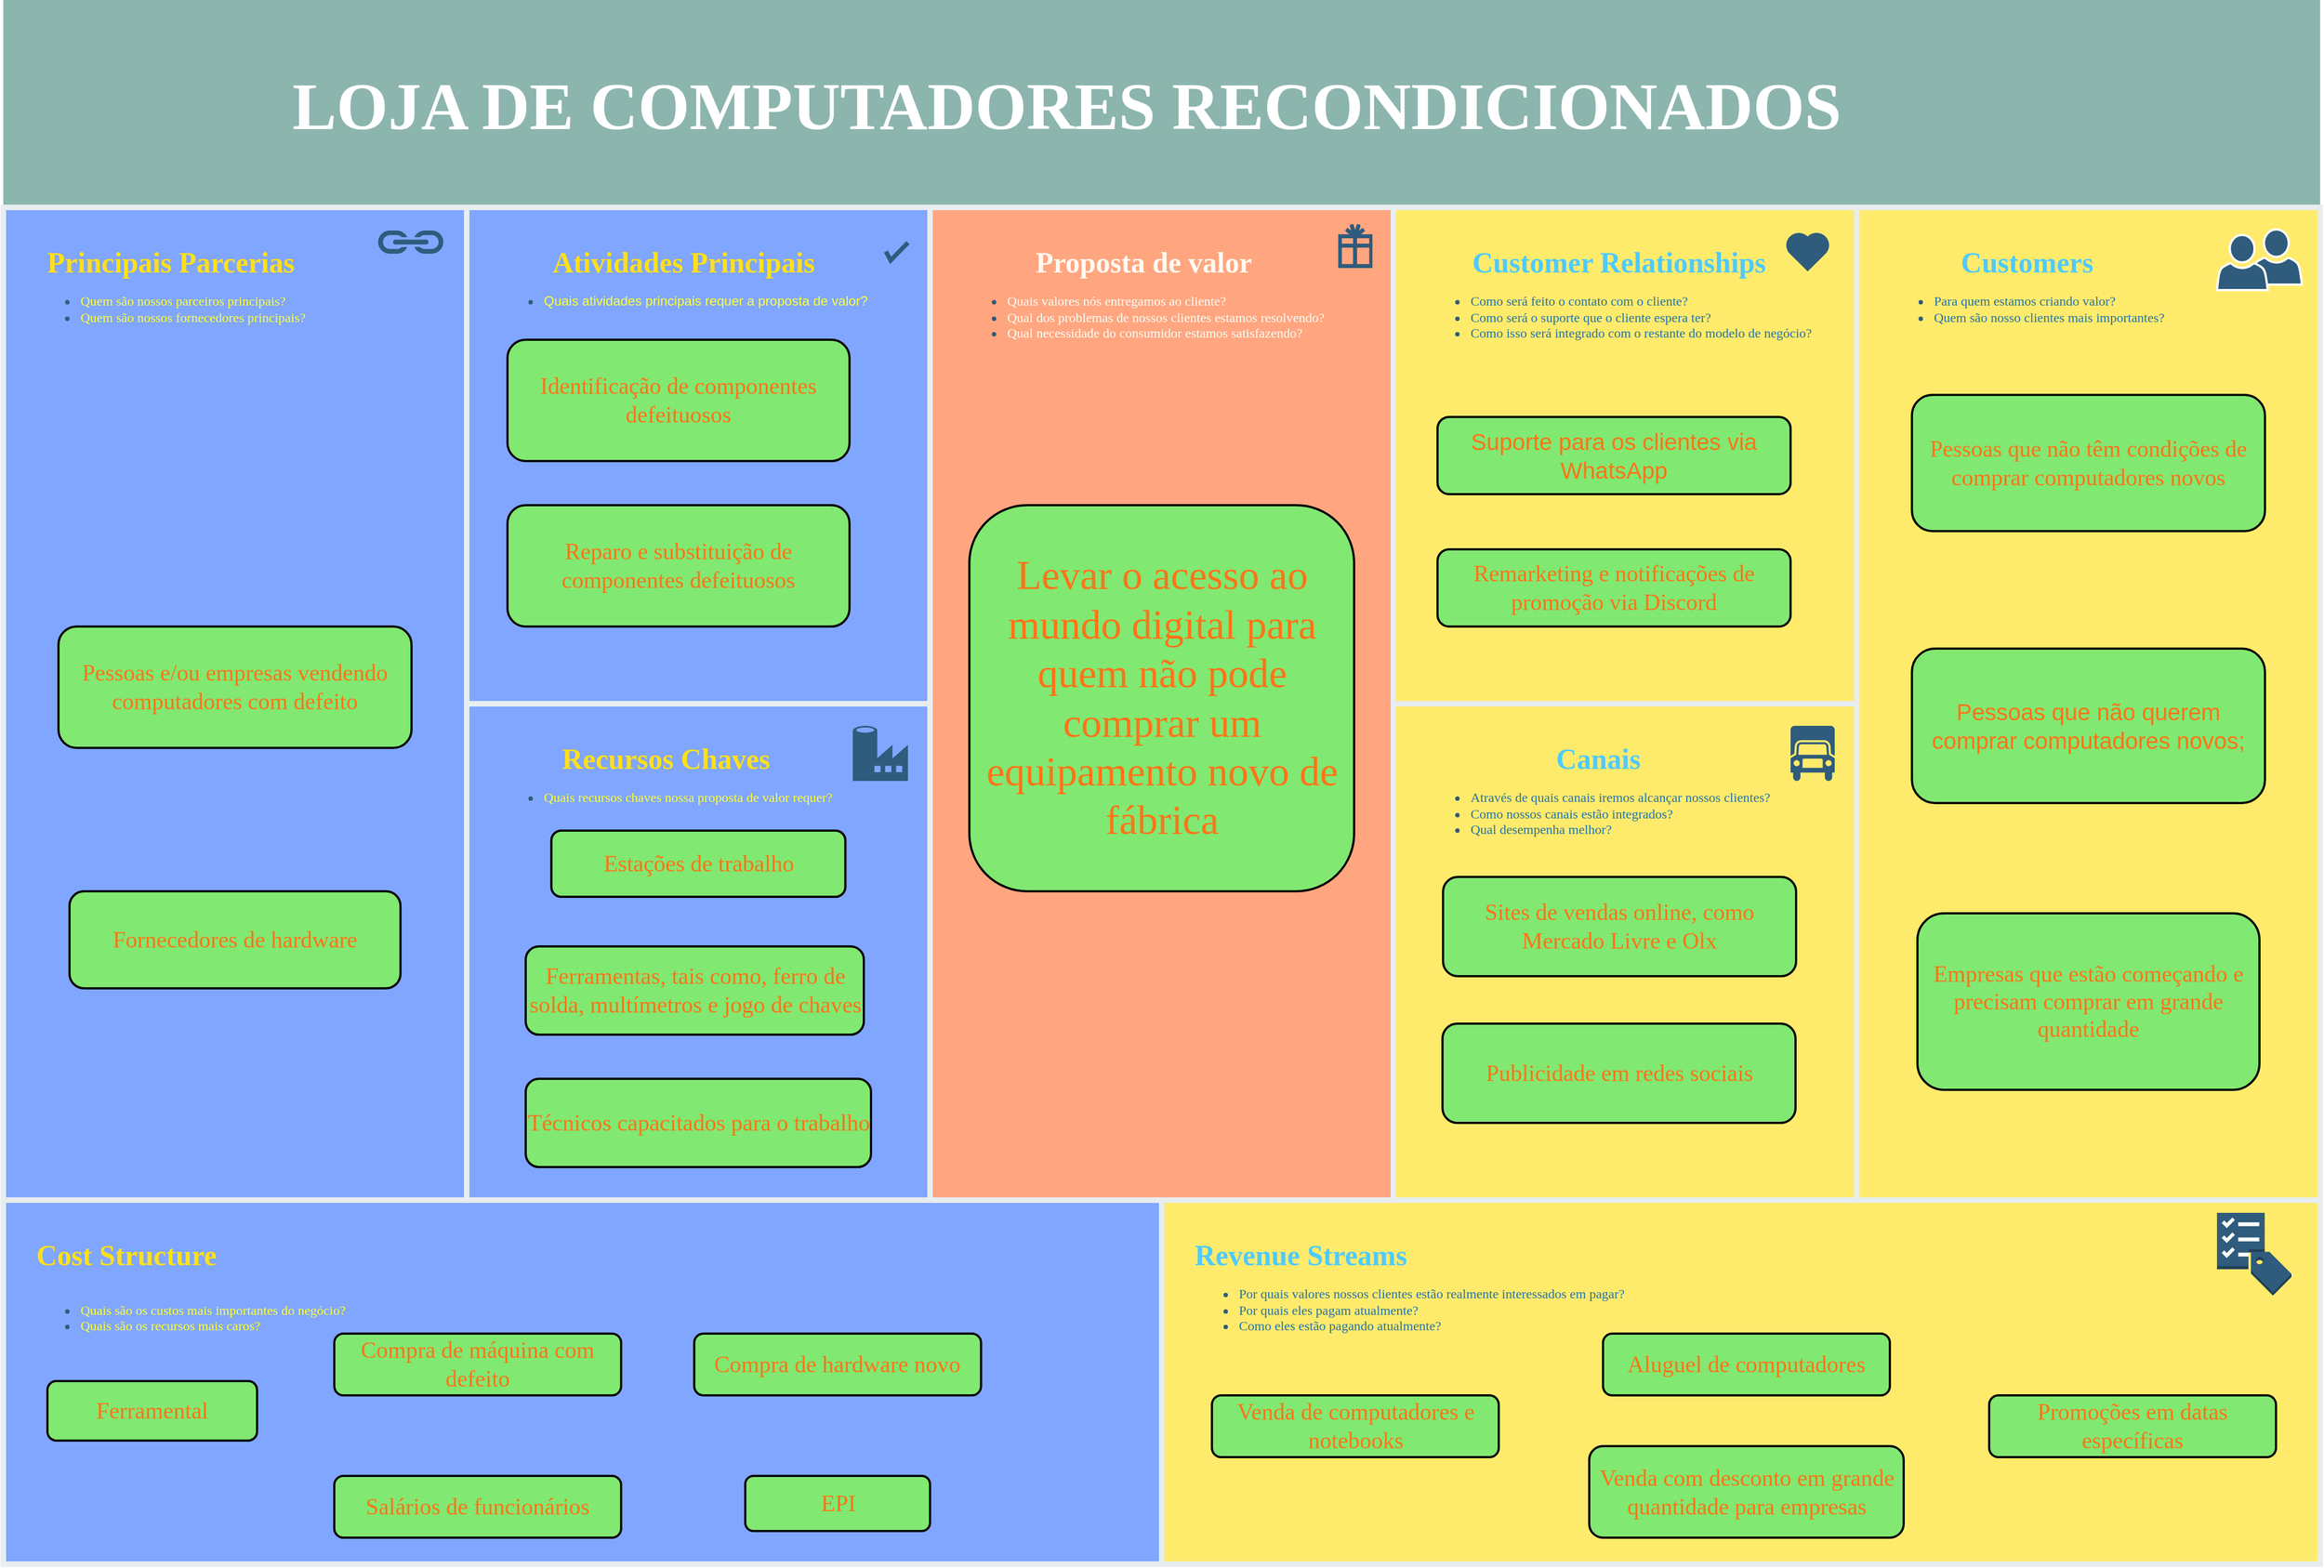 <mxfile version="14.5.10" type="github"><diagram id="07fea595-8f29-1299-0266-81d95cde20df" name="Page-1"><mxGraphModel dx="5893" dy="1940" grid="1" gridSize="10" guides="1" tooltips="1" connect="1" arrows="1" fold="1" page="1" pageScale="1" pageWidth="1169" pageHeight="827" background="#ffffff" math="0" shadow="0"><root><mxCell id="0"/><mxCell id="1" parent="0"/><mxCell id="698" value="" style="rounded=0;whiteSpace=wrap;html=1;shadow=0;labelBackgroundColor=none;strokeColor=none;strokeWidth=3;fontSize=60;fontColor=#2F5B7C;align=left;fillColor=#8CB5AE;" parent="1" vertex="1"><mxGeometry x="-2210" y="32" width="2100" height="1418" as="geometry"/></mxCell><mxCell id="699" value="&lt;div style=&quot;text-align: center ; font-size: 26px&quot;&gt;&lt;font style=&quot;font-size: 26px&quot; color=&quot;#4fcaff&quot; face=&quot;Comic Sans MS&quot;&gt;&lt;b&gt;Customer Relationships&lt;/b&gt;&lt;/font&gt;&lt;/div&gt;&lt;div&gt;&lt;ul&gt;&lt;li&gt;&lt;font color=&quot;#2871a8&quot; face=&quot;Comic Sans MS&quot;&gt;Como será feito o contato com o cliente?&lt;/font&gt;&lt;/li&gt;&lt;li&gt;&lt;font color=&quot;#2871a8&quot; face=&quot;Comic Sans MS&quot;&gt;Como será o suporte que o cliente espera ter?&lt;/font&gt;&lt;/li&gt;&lt;li&gt;&lt;font color=&quot;#2871a8&quot; face=&quot;Comic Sans MS&quot;&gt;Como isso será integrado com o restante do modelo de negócio?&lt;/font&gt;&lt;/li&gt;&lt;/ul&gt;&lt;/div&gt;&lt;div&gt;&lt;br&gt;&lt;/div&gt;&lt;div&gt;&lt;br&gt;&lt;/div&gt;&lt;b&gt;&lt;/b&gt;" style="rounded=0;whiteSpace=wrap;html=1;shadow=0;labelBackgroundColor=none;strokeColor=#e8edf0;strokeWidth=5;fontSize=12;fontColor=#2F5B7C;align=left;verticalAlign=top;spacing=30;fillColor=#FFEB6B;" parent="1" vertex="1"><mxGeometry x="-950" y="220" width="420" height="450" as="geometry"/></mxCell><mxCell id="700" value="&lt;div style=&quot;text-align: center&quot;&gt;&lt;b style=&quot;font-size: 26px ; color: rgb(255 , 224 , 25) ; font-family: &amp;#34;comic sans ms&amp;#34;&quot;&gt;Principais Parcerias&lt;/b&gt;&lt;br&gt;&lt;/div&gt;&lt;font style=&quot;font-size: 12px&quot;&gt;&lt;ul&gt;&lt;li&gt;&lt;font style=&quot;font-size: 12px&quot; color=&quot;#ffff38&quot;&gt;&lt;font style=&quot;font-family: &amp;#34;comic sans ms&amp;#34;&quot;&gt;Quem são nossos parceiros principais&lt;/font&gt;&lt;font style=&quot;font-family: &amp;#34;comic sans ms&amp;#34;&quot;&gt;?&lt;/font&gt;&lt;/font&gt;&lt;/li&gt;&lt;li&gt;&lt;font style=&quot;font-size: 12px&quot; color=&quot;#ffff38&quot;&gt;&lt;span style=&quot;font-family: &amp;#34;comic sans ms&amp;#34;&quot;&gt;Quem são nossos fornecedores principais?&lt;/span&gt;&lt;/font&gt;&lt;/li&gt;&lt;/ul&gt;&lt;font style=&quot;font-size: 12px&quot;&gt;&lt;br style=&quot;font-size: 12px&quot;&gt;&lt;/font&gt;&lt;br style=&quot;font-size: 12px&quot;&gt;&lt;/font&gt;&lt;br&gt;&lt;div style=&quot;font-size: 12px&quot;&gt;&lt;br style=&quot;font-size: 12px&quot;&gt;&lt;/div&gt;" style="rounded=0;whiteSpace=wrap;html=1;shadow=0;labelBackgroundColor=none;strokeWidth=5;fontSize=12;fontColor=#2F5B7C;align=left;verticalAlign=top;spacing=30;fillColor=#80A6FF;strokeColor=#E8EDF0;" parent="1" vertex="1"><mxGeometry x="-2210" y="220" width="420" height="900" as="geometry"/></mxCell><mxCell id="701" value="&lt;div style=&quot;text-align: center&quot;&gt;&lt;span style=&quot;font-size: 26px ; font-family: &amp;#34;comic sans ms&amp;#34;&quot;&gt;&lt;font color=&quot;#ffe019&quot;&gt;&lt;b&gt;Atividades Principais&lt;/b&gt;&lt;/font&gt;&lt;/span&gt;&lt;/div&gt;&lt;font&gt;&lt;ul&gt;&lt;li&gt;&lt;font&gt;&lt;span style=&quot;color: rgb(255 , 255 , 56)&quot;&gt;Quais atividades principais requer a proposta de valor?&lt;/span&gt;&lt;/font&gt;&lt;/li&gt;&lt;/ul&gt;&lt;div&gt;&lt;br&gt;&lt;/div&gt;&lt;/font&gt;&lt;div&gt;&lt;br&gt;&lt;/div&gt;&lt;div&gt;&lt;br&gt;&lt;/div&gt;&lt;div&gt;&lt;br&gt;&lt;/div&gt;" style="rounded=0;whiteSpace=wrap;html=1;shadow=0;labelBackgroundColor=none;strokeColor=#e8edf0;strokeWidth=5;fontSize=12;fontColor=#2F5B7C;align=left;verticalAlign=top;spacing=30;fillColor=#80A6FF;perimeterSpacing=0;" parent="1" vertex="1"><mxGeometry x="-1790" y="220" width="420" height="450" as="geometry"/></mxCell><mxCell id="702" value="&lt;div style=&quot;text-align: center&quot;&gt;&lt;font style=&quot;font-size: 26px&quot; face=&quot;Comic Sans MS&quot; color=&quot;#ffe019&quot;&gt;&lt;b&gt;Recursos Chaves&lt;/b&gt;&lt;/font&gt;&lt;/div&gt;&lt;div&gt;&lt;ul&gt;&lt;li&gt;&lt;font face=&quot;Comic Sans MS&quot; color=&quot;#ffff38&quot;&gt;Quais recursos chaves nossa proposta de valor requer?&lt;/font&gt;&lt;/li&gt;&lt;/ul&gt;&lt;/div&gt;&lt;div&gt;&lt;br&gt;&lt;/div&gt;&lt;div&gt;&lt;br&gt;&lt;/div&gt;&lt;div style=&quot;font-size: 10px&quot;&gt;&lt;br&gt;&lt;/div&gt;" style="rounded=0;whiteSpace=wrap;html=1;shadow=0;labelBackgroundColor=none;strokeColor=#e8edf0;strokeWidth=5;fontSize=12;fontColor=#2F5B7C;align=left;verticalAlign=top;spacing=30;fillColor=#80A6FF;" parent="1" vertex="1"><mxGeometry x="-1790" y="670" width="420" height="450" as="geometry"/></mxCell><mxCell id="703" value="&lt;div style=&quot;text-align: center ; font-size: 26px&quot;&gt;&lt;font style=&quot;font-size: 26px&quot; face=&quot;Comic Sans MS&quot;&gt;&lt;b&gt;&lt;font color=&quot;#fffaf2&quot;&gt;Proposta de valor&lt;/font&gt;&lt;br&gt;&lt;/b&gt;&lt;/font&gt;&lt;/div&gt;&lt;div&gt;&lt;ul&gt;&lt;li&gt;&lt;font face=&quot;Comic Sans MS&quot; color=&quot;#fafff7&quot;&gt;Quais valores nós entregamos ao cliente?&lt;/font&gt;&lt;/li&gt;&lt;li&gt;&lt;font face=&quot;Comic Sans MS&quot; color=&quot;#fafff7&quot;&gt;Qual dos problemas de nossos clientes estamos resolvendo?&lt;/font&gt;&lt;/li&gt;&lt;li&gt;&lt;font face=&quot;Comic Sans MS&quot; color=&quot;#fafff7&quot;&gt;Qual necessidade do consumidor estamos satisfazendo?&lt;/font&gt;&lt;/li&gt;&lt;/ul&gt;&lt;/div&gt;&lt;div&gt;&lt;br&gt;&lt;/div&gt;&lt;br&gt;&lt;div style=&quot;font-size: 10px&quot;&gt;&lt;br&gt;&lt;/div&gt;" style="rounded=0;whiteSpace=wrap;html=1;shadow=0;labelBackgroundColor=none;strokeColor=#e8edf0;strokeWidth=5;fontSize=12;fontColor=#2F5B7C;align=left;verticalAlign=top;spacing=30;fillColor=#FFA680;" parent="1" vertex="1"><mxGeometry x="-1370" y="220" width="420" height="900" as="geometry"/></mxCell><mxCell id="704" value="&lt;div style=&quot;text-align: center&quot;&gt;&lt;font style=&quot;font-size: 26px&quot; face=&quot;Comic Sans MS&quot; color=&quot;#4fcaff&quot;&gt;&lt;b&gt;Customers&lt;/b&gt;&lt;/font&gt;&lt;/div&gt;&lt;div&gt;&lt;ul&gt;&lt;li&gt;&lt;font color=&quot;#2871a8&quot; face=&quot;Comic Sans MS&quot;&gt;Para quem estamos criando valor?&lt;/font&gt;&lt;/li&gt;&lt;li&gt;&lt;font color=&quot;#2871a8&quot; face=&quot;Comic Sans MS&quot;&gt;Quem são nosso clientes mais importantes?&lt;/font&gt;&lt;/li&gt;&lt;/ul&gt;&lt;/div&gt;&lt;div&gt;&lt;br&gt;&lt;/div&gt;&lt;div&gt;&lt;br&gt;&lt;/div&gt;&lt;div&gt;&lt;br&gt;&lt;/div&gt;" style="rounded=0;whiteSpace=wrap;html=1;shadow=0;labelBackgroundColor=none;strokeColor=#e8edf0;strokeWidth=5;fontSize=12;fontColor=#2F5B7C;align=left;verticalAlign=top;spacing=30;fillColor=#FFEB6B;" parent="1" vertex="1"><mxGeometry x="-530" y="220" width="420" height="900" as="geometry"/></mxCell><mxCell id="705" value="&lt;div style=&quot;text-align: center&quot;&gt;&lt;b style=&quot;font-size: 26px ; color: rgb(79 , 202 , 255)&quot;&gt;&lt;font face=&quot;Comic Sans MS&quot;&gt;Canais&lt;/font&gt;&lt;/b&gt;&lt;br&gt;&lt;/div&gt;&lt;ul&gt;&lt;li&gt;&lt;span style=&quot;font-family: &amp;#34;comic sans ms&amp;#34;&quot;&gt;&lt;font color=&quot;#2871a8&quot;&gt;Através de quais canais iremos alcançar nossos clientes?&lt;/font&gt;&lt;/span&gt;&lt;/li&gt;&lt;li&gt;&lt;span style=&quot;font-family: &amp;#34;comic sans ms&amp;#34;&quot;&gt;&lt;font color=&quot;#2871a8&quot;&gt;Como nossos canais estão integrados?&lt;/font&gt;&lt;/span&gt;&lt;/li&gt;&lt;li&gt;&lt;span style=&quot;font-family: &amp;#34;comic sans ms&amp;#34;&quot;&gt;&lt;font color=&quot;#2871a8&quot;&gt;Qual desempenha melhor?&lt;/font&gt;&lt;/span&gt;&lt;/li&gt;&lt;/ul&gt;&lt;div&gt;&lt;br&gt;&lt;/div&gt;&lt;div&gt;&lt;br&gt;&lt;/div&gt;&lt;br&gt;&lt;div style=&quot;font-size: 10px&quot;&gt;&lt;br&gt;&lt;/div&gt;" style="rounded=0;whiteSpace=wrap;html=1;shadow=0;labelBackgroundColor=none;strokeColor=#e8edf0;strokeWidth=5;fontSize=12;fontColor=#2F5B7C;align=left;verticalAlign=top;spacing=30;fillColor=#FFEB6B;" parent="1" vertex="1"><mxGeometry x="-950" y="670" width="420" height="450" as="geometry"/></mxCell><mxCell id="706" value="&lt;div style=&quot;font-size: 26px&quot;&gt;&lt;font style=&quot;font-size: 26px&quot; color=&quot;#ffe019&quot; face=&quot;Comic Sans MS&quot;&gt;&lt;b&gt;Cost Structure&lt;/b&gt;&lt;/font&gt;&lt;/div&gt;&lt;div&gt;&lt;br&gt;&lt;/div&gt;&lt;div&gt;&lt;ul&gt;&lt;li&gt;&lt;font face=&quot;Comic Sans MS&quot; color=&quot;#ffff38&quot;&gt;Quais são os custos mais importantes do negócio?&lt;/font&gt;&lt;/li&gt;&lt;li&gt;&lt;font face=&quot;Comic Sans MS&quot; color=&quot;#ffff38&quot;&gt;Quais são os recursos mais caros?&lt;/font&gt;&lt;/li&gt;&lt;/ul&gt;&lt;/div&gt;&lt;div&gt;&lt;br&gt;&lt;/div&gt;&lt;div&gt;&lt;br&gt;&lt;/div&gt;&lt;div style=&quot;font-size: 10px&quot;&gt;&lt;br&gt;&lt;/div&gt;" style="rounded=0;whiteSpace=wrap;html=1;shadow=0;labelBackgroundColor=none;strokeColor=#e8edf0;strokeWidth=5;fontSize=12;fontColor=#2F5B7C;align=left;verticalAlign=top;spacing=30;fillColor=#80A6FF;" parent="1" vertex="1"><mxGeometry x="-2210" y="1120" width="1050" height="330" as="geometry"/></mxCell><mxCell id="707" value="&lt;div style=&quot;font-size: 26px&quot;&gt;&lt;font style=&quot;font-size: 26px&quot; face=&quot;Comic Sans MS&quot; color=&quot;#4fcaff&quot;&gt;&lt;b&gt;Revenue Streams&lt;/b&gt;&lt;/font&gt;&lt;/div&gt;&lt;div&gt;&lt;ul&gt;&lt;li&gt;&lt;font face=&quot;Comic Sans MS&quot; color=&quot;#2871a8&quot;&gt;Por quais valores nossos clientes estão realmente interessados em pagar?&lt;/font&gt;&lt;/li&gt;&lt;li&gt;&lt;font face=&quot;Comic Sans MS&quot; color=&quot;#2871a8&quot;&gt;Por quais eles pagam atualmente?&lt;/font&gt;&lt;/li&gt;&lt;li&gt;&lt;font face=&quot;Comic Sans MS&quot; color=&quot;#2871a8&quot;&gt;Como eles estão pagando atualmente?&lt;/font&gt;&lt;/li&gt;&lt;/ul&gt;&lt;/div&gt;" style="rounded=0;whiteSpace=wrap;html=1;shadow=0;labelBackgroundColor=none;strokeColor=#e8edf0;strokeWidth=5;fontSize=12;fontColor=#2F5B7C;align=left;verticalAlign=top;spacing=30;fillColor=#FFEB6B;" parent="1" vertex="1"><mxGeometry x="-1160" y="1120" width="1050" height="330" as="geometry"/></mxCell><mxCell id="708" value="&lt;font color=&quot;#ffffff&quot; face=&quot;Verdana&quot;&gt;&lt;b&gt;LOJA DE COMPUTADORES RECONDICIONADOS&lt;/b&gt;&lt;/font&gt;" style="text;html=1;resizable=0;points=[];autosize=1;align=left;verticalAlign=top;spacingTop=-4;fontSize=60;fontColor=#2F5B7C;" parent="1" vertex="1"><mxGeometry x="-1949.99" y="90" width="1580" height="80" as="geometry"/></mxCell><mxCell id="709" value="" style="html=1;verticalLabelPosition=bottom;labelBackgroundColor=#ffffff;verticalAlign=top;shadow=0;dashed=0;strokeWidth=4;shape=mxgraph.ios7.misc.check;strokeColor=#2F5B7C;fillColor=#ffffff;gradientColor=none;fontSize=12;fontColor=#2F5B7C;align=left;" parent="1" vertex="1"><mxGeometry x="-1410" y="252" width="20" height="16" as="geometry"/></mxCell><mxCell id="710" value="" style="shape=mxgraph.signs.travel.present;html=1;fillColor=#2F5B7C;strokeColor=none;verticalLabelPosition=bottom;verticalAlign=top;align=center;shadow=0;labelBackgroundColor=none;fontSize=12;fontColor=#2F5B7C;" parent="1" vertex="1"><mxGeometry x="-1000" y="235" width="31" height="40" as="geometry"/></mxCell><mxCell id="711" value="" style="html=1;verticalLabelPosition=bottom;labelBackgroundColor=#ffffff;verticalAlign=top;strokeWidth=3;strokeColor=none;fillColor=#2F5B7C;shadow=0;dashed=0;shape=mxgraph.ios7.icons.heart;fontSize=12;fontColor=#2F5B7C;align=left;" parent="1" vertex="1"><mxGeometry x="-595.0" y="242" width="41" height="36" as="geometry"/></mxCell><mxCell id="715" value="" style="shadow=0;dashed=0;html=1;strokeColor=none;labelPosition=center;verticalLabelPosition=bottom;verticalAlign=top;shape=mxgraph.mscae.cloud.data_factory;fillColor=#2F5B7C;labelBackgroundColor=none;fontSize=10;fontColor=#2F5B7C;align=left;" parent="1" vertex="1"><mxGeometry x="-1440" y="690" width="50" height="50" as="geometry"/></mxCell><mxCell id="716" value="" style="shape=mxgraph.signs.transportation.truck_6;html=1;fillColor=#2F5B7C;strokeColor=none;verticalLabelPosition=bottom;verticalAlign=top;align=center;shadow=0;labelBackgroundColor=none;fontSize=10;fontColor=#2F5B7C;aspect=fixed;" parent="1" vertex="1"><mxGeometry x="-590" y="690" width="40" height="50" as="geometry"/></mxCell><mxCell id="717" value="" style="shape=image;html=1;verticalAlign=top;verticalLabelPosition=bottom;labelBackgroundColor=#ffffff;imageAspect=0;aspect=fixed;image=https://cdn4.iconfinder.com/data/icons/evil-icons-user-interface/64/price-128.png;shadow=0;strokeColor=#e8edf0;strokeWidth=3;fillColor=#2F5B7C;gradientColor=none;fontSize=10;fontColor=#2F5B7C;align=left;" parent="1" vertex="1"><mxGeometry x="-1226" y="1140" width="58" height="58" as="geometry"/></mxCell><mxCell id="718" value="" style="dashed=0;html=1;shape=mxgraph.aws3.checklist_cost;fillColor=#2F5B7C;gradientColor=none;shadow=0;labelBackgroundColor=none;strokeColor=none;strokeWidth=3;fontSize=10;fontColor=#2F5B7C;align=left;" parent="1" vertex="1"><mxGeometry x="-203.5" y="1131.5" width="67.5" height="75" as="geometry"/></mxCell><mxCell id="719" value="" style="shadow=0;dashed=0;html=1;strokeColor=none;fillColor=#2F5B7C;labelPosition=center;verticalLabelPosition=bottom;verticalAlign=top;outlineConnect=0;shape=mxgraph.office.concepts.link;labelBackgroundColor=none;fontSize=10;fontColor=#000000;align=left;" parent="1" vertex="1"><mxGeometry x="-1871" y="241" width="61" height="21" as="geometry"/></mxCell><mxCell id="720" value="" style="group" parent="1" vertex="1" connectable="0"><mxGeometry x="-203.5" y="245" width="69" height="50" as="geometry"/></mxCell><mxCell id="721" value="" style="shadow=0;dashed=0;html=1;strokeColor=#FFFFFF;labelPosition=center;verticalLabelPosition=bottom;verticalAlign=top;outlineConnect=0;shape=mxgraph.office.users.user;fillColor=#2F5B7C;labelBackgroundColor=none;fontSize=10;fontColor=#000000;align=left;strokeWidth=2;" parent="720" vertex="1"><mxGeometry x="31" y="-5" width="46" height="50" as="geometry"/></mxCell><mxCell id="722" value="" style="shadow=0;dashed=0;html=1;strokeColor=#FFFFFF;labelPosition=center;verticalLabelPosition=bottom;verticalAlign=top;outlineConnect=0;shape=mxgraph.office.users.user;fillColor=#2F5B7C;labelBackgroundColor=none;fontSize=10;fontColor=#000000;align=left;strokeWidth=2;" parent="720" vertex="1"><mxGeometry width="46" height="50" as="geometry"/></mxCell><mxCell id="D0GL2LhIUCJytGpBQjqv-722" value="&lt;font style=&quot;font-size: 21px&quot; color=&quot;#FF7417&quot;&gt;Pessoas que não querem comprar computadores novos;&lt;/font&gt;" style="rounded=1;whiteSpace=wrap;html=1;fillColor=#81E872;strokeWidth=2;" parent="1" vertex="1"><mxGeometry x="-480" y="620" width="320" height="140" as="geometry"/></mxCell><mxCell id="D0GL2LhIUCJytGpBQjqv-723" value="&lt;font style=&quot;font-size: 21px&quot; face=&quot;Comic Sans MS&quot; color=&quot;#FF7417&quot;&gt;Pessoas que não têm condições de comprar computadores novos&lt;br&gt;&lt;/font&gt;" style="rounded=1;whiteSpace=wrap;html=1;fillColor=#81E872;strokeWidth=2;" parent="1" vertex="1"><mxGeometry x="-480" y="390" width="320" height="123.5" as="geometry"/></mxCell><mxCell id="D0GL2LhIUCJytGpBQjqv-724" value="&lt;font style=&quot;font-size: 21px&quot; face=&quot;Comic Sans MS&quot; color=&quot;#FF7417&quot;&gt;Empresas que estão começando e precisam comprar em grande quantidade&lt;/font&gt;" style="rounded=1;whiteSpace=wrap;html=1;fillColor=#81E872;strokeWidth=2;" parent="1" vertex="1"><mxGeometry x="-475" y="860" width="310" height="160" as="geometry"/></mxCell><mxCell id="D0GL2LhIUCJytGpBQjqv-725" value="&lt;font style=&quot;font-size: 21px&quot; face=&quot;Comic Sans MS&quot; color=&quot;#FF7417&quot;&gt;Pessoas e/ou empresas vendendo computadores com defeito&lt;/font&gt;&lt;font style=&quot;font-size: 21px&quot; color=&quot;#FF7417&quot;&gt;&lt;br&gt;&lt;/font&gt;" style="rounded=1;whiteSpace=wrap;html=1;fillColor=#81E872;strokeWidth=2;" parent="1" vertex="1"><mxGeometry x="-2160" y="600" width="320" height="110" as="geometry"/></mxCell><mxCell id="D0GL2LhIUCJytGpBQjqv-726" value="&lt;font style=&quot;font-size: 21px&quot; face=&quot;Comic Sans MS&quot; color=&quot;#FF7417&quot;&gt;Fornecedores de hardware&lt;/font&gt;" style="rounded=1;whiteSpace=wrap;html=1;fillColor=#81E872;strokeWidth=2;" parent="1" vertex="1"><mxGeometry x="-2150" y="840" width="300" height="88" as="geometry"/></mxCell><mxCell id="D0GL2LhIUCJytGpBQjqv-727" value="&lt;font style=&quot;font-size: 37px&quot; face=&quot;Comic Sans MS&quot; color=&quot;#FF7417&quot;&gt;Levar o acesso ao mundo digital para quem não pode comprar um equipamento novo de fábrica&lt;/font&gt;" style="rounded=1;whiteSpace=wrap;html=1;fillColor=#81E872;strokeWidth=2;" parent="1" vertex="1"><mxGeometry x="-1334.37" y="490" width="348.75" height="350" as="geometry"/></mxCell><mxCell id="T8x1AESvNzfFybxVBiy3-722" value="&lt;font style=&quot;font-size: 21px&quot; face=&quot;Comic Sans MS&quot; color=&quot;#FF7417&quot;&gt;Reparo e substituição de componentes defeituosos&lt;br&gt;&lt;/font&gt;" style="rounded=1;whiteSpace=wrap;html=1;fillColor=#81E872;strokeWidth=2;" parent="1" vertex="1"><mxGeometry x="-1753" y="490" width="310" height="110" as="geometry"/></mxCell><mxCell id="T8x1AESvNzfFybxVBiy3-723" value="&lt;font style=&quot;font-size: 21px&quot; face=&quot;Comic Sans MS&quot; color=&quot;#FF7417&quot;&gt;Identificação de componentes defeituosos&lt;/font&gt;" style="rounded=1;whiteSpace=wrap;html=1;fillColor=#81E872;strokeWidth=2;" parent="1" vertex="1"><mxGeometry x="-1753" y="340" width="310" height="110" as="geometry"/></mxCell><mxCell id="T8x1AESvNzfFybxVBiy3-724" value="&lt;font style=&quot;font-size: 21px&quot; face=&quot;Comic Sans MS&quot; color=&quot;#FF7417&quot;&gt;Sites de vendas online, como Mercado Livre e Olx&lt;br&gt;&lt;/font&gt;" style="rounded=1;whiteSpace=wrap;html=1;fillColor=#81E872;strokeWidth=2;" parent="1" vertex="1"><mxGeometry x="-905" y="827" width="320" height="90" as="geometry"/></mxCell><mxCell id="T8x1AESvNzfFybxVBiy3-725" value="&lt;font style=&quot;font-size: 21px&quot; face=&quot;Comic Sans MS&quot; color=&quot;#FF7417&quot;&gt;Publicidade em redes sociais&lt;/font&gt;" style="rounded=1;whiteSpace=wrap;html=1;fillColor=#81E872;strokeWidth=2;" parent="1" vertex="1"><mxGeometry x="-905.5" y="960" width="320" height="90" as="geometry"/></mxCell><mxCell id="T8x1AESvNzfFybxVBiy3-726" value="&lt;font style=&quot;font-size: 21px&quot; color=&quot;#FF7417&quot;&gt;Suporte para os clientes via WhatsApp&lt;/font&gt;" style="rounded=1;whiteSpace=wrap;html=1;fillColor=#81E872;strokeWidth=2;" parent="1" vertex="1"><mxGeometry x="-910" y="410" width="320" height="70" as="geometry"/></mxCell><mxCell id="T8x1AESvNzfFybxVBiy3-727" value="&lt;font style=&quot;font-size: 21px&quot; face=&quot;Comic Sans MS&quot; color=&quot;#FF7417&quot;&gt;Remarketing e notificações de promoção via Discord&lt;/font&gt;" style="rounded=1;whiteSpace=wrap;html=1;fillColor=#81E872;strokeWidth=2;" parent="1" vertex="1"><mxGeometry x="-910" y="530" width="320" height="70" as="geometry"/></mxCell><mxCell id="kFA_U0WgRnzVZfEOI6qG-723" value="&lt;font style=&quot;font-size: 21px&quot; face=&quot;Comic Sans MS&quot; color=&quot;#FF7417&quot;&gt;Ferramentas, tais como, ferro de solda, multímetros e jogo de chaves&lt;/font&gt;" style="rounded=1;whiteSpace=wrap;html=1;fillColor=#81E872;strokeWidth=2;" vertex="1" parent="1"><mxGeometry x="-1736.5" y="890" width="306.5" height="80" as="geometry"/></mxCell><mxCell id="kFA_U0WgRnzVZfEOI6qG-724" value="&lt;font style=&quot;font-size: 21px&quot; face=&quot;Comic Sans MS&quot; color=&quot;#FF7417&quot;&gt;Técnicos capacitados para o trabalho&lt;/font&gt;" style="rounded=1;whiteSpace=wrap;html=1;fillColor=#81E872;strokeWidth=2;" vertex="1" parent="1"><mxGeometry x="-1736.5" y="1010" width="313" height="80" as="geometry"/></mxCell><mxCell id="kFA_U0WgRnzVZfEOI6qG-725" value="&lt;font style=&quot;font-size: 21px&quot; face=&quot;Comic Sans MS&quot; color=&quot;#FF7417&quot;&gt;Estações de trabalho&lt;/font&gt;" style="rounded=1;whiteSpace=wrap;html=1;fillColor=#81E872;strokeWidth=2;" vertex="1" parent="1"><mxGeometry x="-1713.25" y="785" width="266.5" height="60" as="geometry"/></mxCell><mxCell id="kFA_U0WgRnzVZfEOI6qG-726" value="&lt;font style=&quot;font-size: 21px&quot; face=&quot;Comic Sans MS&quot; color=&quot;#FF7417&quot;&gt;Ferramental&lt;/font&gt;" style="rounded=1;whiteSpace=wrap;html=1;fillColor=#81E872;strokeWidth=2;" vertex="1" parent="1"><mxGeometry x="-2170" y="1284" width="190" height="54" as="geometry"/></mxCell><mxCell id="kFA_U0WgRnzVZfEOI6qG-727" value="&lt;font style=&quot;font-size: 21px&quot; face=&quot;Comic Sans MS&quot; color=&quot;#FF7417&quot;&gt;Compra de máquina com defeito&lt;/font&gt;" style="rounded=1;whiteSpace=wrap;html=1;fillColor=#81E872;strokeWidth=2;" vertex="1" parent="1"><mxGeometry x="-1910" y="1241" width="260" height="56" as="geometry"/></mxCell><mxCell id="kFA_U0WgRnzVZfEOI6qG-728" value="&lt;font style=&quot;font-size: 21px&quot; face=&quot;Comic Sans MS&quot; color=&quot;#FF7417&quot;&gt;Compra de hardware novo&lt;/font&gt;" style="rounded=1;whiteSpace=wrap;html=1;fillColor=#81E872;strokeWidth=2;" vertex="1" parent="1"><mxGeometry x="-1583.75" y="1241" width="260" height="56" as="geometry"/></mxCell><mxCell id="kFA_U0WgRnzVZfEOI6qG-729" value="&lt;font style=&quot;font-size: 21px&quot; face=&quot;Comic Sans MS&quot; color=&quot;#FF7417&quot;&gt;Salários de funcionários&lt;/font&gt;" style="rounded=1;whiteSpace=wrap;html=1;fillColor=#81E872;strokeWidth=2;" vertex="1" parent="1"><mxGeometry x="-1910" y="1370" width="260" height="56" as="geometry"/></mxCell><mxCell id="kFA_U0WgRnzVZfEOI6qG-730" value="&lt;font style=&quot;font-size: 21px&quot; face=&quot;Comic Sans MS&quot; color=&quot;#FF7417&quot;&gt;EPI&lt;/font&gt;" style="rounded=1;whiteSpace=wrap;html=1;fillColor=#81E872;strokeWidth=2;" vertex="1" parent="1"><mxGeometry x="-1537.5" y="1370" width="167.5" height="50" as="geometry"/></mxCell><mxCell id="kFA_U0WgRnzVZfEOI6qG-731" value="&lt;font style=&quot;font-size: 21px&quot; face=&quot;Comic Sans MS&quot; color=&quot;#FF7417&quot;&gt;Venda de computadores e notebooks&lt;/font&gt;" style="rounded=1;whiteSpace=wrap;html=1;fillColor=#81E872;strokeWidth=2;" vertex="1" parent="1"><mxGeometry x="-1114.5" y="1297" width="260" height="56" as="geometry"/></mxCell><mxCell id="kFA_U0WgRnzVZfEOI6qG-732" value="&lt;font style=&quot;font-size: 21px&quot; face=&quot;Comic Sans MS&quot; color=&quot;#FF7417&quot;&gt;Aluguel de computadores&lt;/font&gt;" style="rounded=1;whiteSpace=wrap;html=1;fillColor=#81E872;strokeWidth=2;" vertex="1" parent="1"><mxGeometry x="-760" y="1241" width="260" height="56" as="geometry"/></mxCell><mxCell id="kFA_U0WgRnzVZfEOI6qG-733" style="edgeStyle=orthogonalEdgeStyle;rounded=0;orthogonalLoop=1;jettySize=auto;html=1;exitX=0.5;exitY=1;exitDx=0;exitDy=0;" edge="1" parent="1" source="kFA_U0WgRnzVZfEOI6qG-732" target="kFA_U0WgRnzVZfEOI6qG-732"><mxGeometry relative="1" as="geometry"/></mxCell><mxCell id="kFA_U0WgRnzVZfEOI6qG-734" value="&lt;font style=&quot;font-size: 21px&quot; face=&quot;Comic Sans MS&quot; color=&quot;#FF7417&quot;&gt;Venda com desconto em grande quantidade para empresas&lt;/font&gt;" style="rounded=1;whiteSpace=wrap;html=1;fillColor=#81E872;strokeWidth=2;" vertex="1" parent="1"><mxGeometry x="-772.5" y="1343" width="285" height="83" as="geometry"/></mxCell><mxCell id="kFA_U0WgRnzVZfEOI6qG-735" value="&lt;font style=&quot;font-size: 21px&quot; face=&quot;Comic Sans MS&quot; color=&quot;#FF7417&quot;&gt;Promoções em datas específicas&lt;/font&gt;" style="rounded=1;whiteSpace=wrap;html=1;fillColor=#81E872;strokeWidth=2;" vertex="1" parent="1"><mxGeometry x="-410" y="1297" width="260" height="56" as="geometry"/></mxCell><mxCell id="kFA_U0WgRnzVZfEOI6qG-736" style="edgeStyle=orthogonalEdgeStyle;rounded=0;orthogonalLoop=1;jettySize=auto;html=1;exitX=0.5;exitY=1;exitDx=0;exitDy=0;" edge="1" parent="1" source="kFA_U0WgRnzVZfEOI6qG-731" target="kFA_U0WgRnzVZfEOI6qG-731"><mxGeometry relative="1" as="geometry"/></mxCell></root></mxGraphModel></diagram></mxfile>